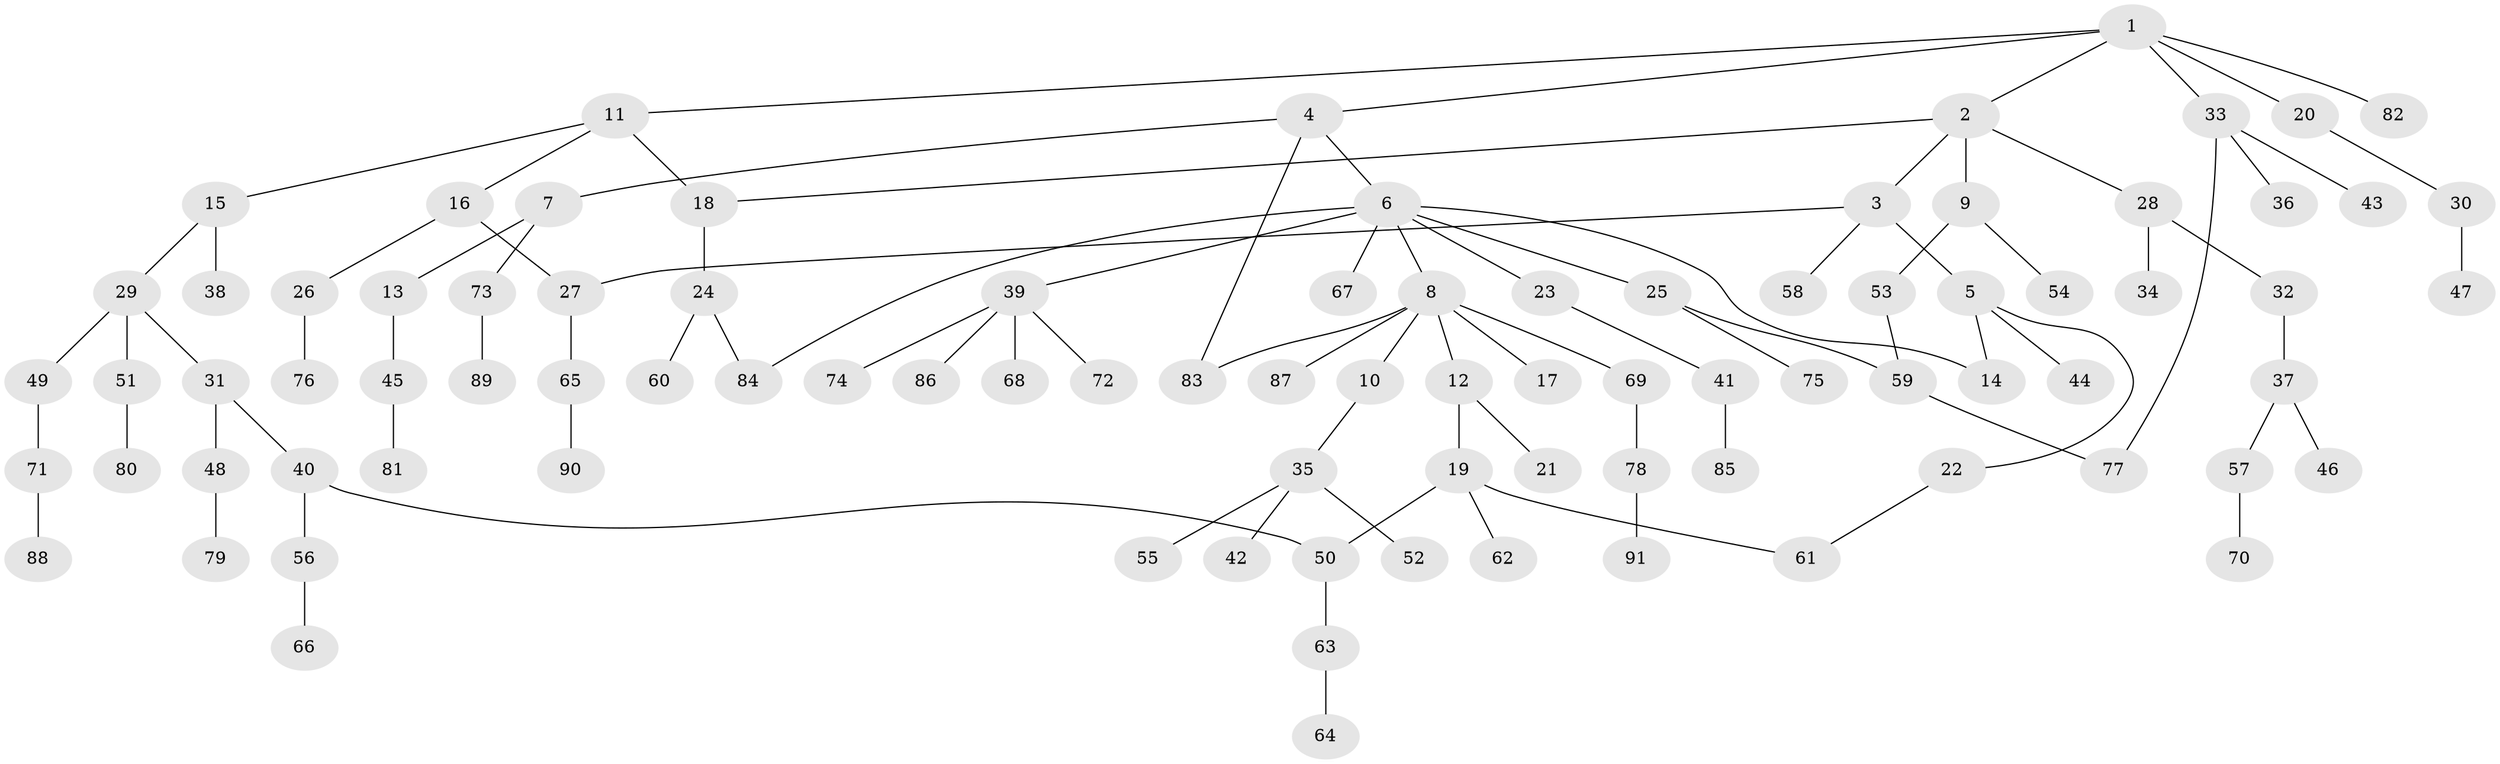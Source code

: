 // coarse degree distribution, {4: 0.05405405405405406, 2: 0.2702702702702703, 3: 0.24324324324324326, 1: 0.32432432432432434, 6: 0.02702702702702703, 7: 0.02702702702702703, 5: 0.05405405405405406}
// Generated by graph-tools (version 1.1) at 2025/36/03/04/25 23:36:09]
// undirected, 91 vertices, 99 edges
graph export_dot {
  node [color=gray90,style=filled];
  1;
  2;
  3;
  4;
  5;
  6;
  7;
  8;
  9;
  10;
  11;
  12;
  13;
  14;
  15;
  16;
  17;
  18;
  19;
  20;
  21;
  22;
  23;
  24;
  25;
  26;
  27;
  28;
  29;
  30;
  31;
  32;
  33;
  34;
  35;
  36;
  37;
  38;
  39;
  40;
  41;
  42;
  43;
  44;
  45;
  46;
  47;
  48;
  49;
  50;
  51;
  52;
  53;
  54;
  55;
  56;
  57;
  58;
  59;
  60;
  61;
  62;
  63;
  64;
  65;
  66;
  67;
  68;
  69;
  70;
  71;
  72;
  73;
  74;
  75;
  76;
  77;
  78;
  79;
  80;
  81;
  82;
  83;
  84;
  85;
  86;
  87;
  88;
  89;
  90;
  91;
  1 -- 2;
  1 -- 4;
  1 -- 11;
  1 -- 20;
  1 -- 33;
  1 -- 82;
  2 -- 3;
  2 -- 9;
  2 -- 28;
  2 -- 18;
  3 -- 5;
  3 -- 58;
  3 -- 27;
  4 -- 6;
  4 -- 7;
  4 -- 83;
  5 -- 14;
  5 -- 22;
  5 -- 44;
  6 -- 8;
  6 -- 23;
  6 -- 25;
  6 -- 39;
  6 -- 67;
  6 -- 84;
  6 -- 14;
  7 -- 13;
  7 -- 73;
  8 -- 10;
  8 -- 12;
  8 -- 17;
  8 -- 69;
  8 -- 83;
  8 -- 87;
  9 -- 53;
  9 -- 54;
  10 -- 35;
  11 -- 15;
  11 -- 16;
  11 -- 18;
  12 -- 19;
  12 -- 21;
  13 -- 45;
  15 -- 29;
  15 -- 38;
  16 -- 26;
  16 -- 27;
  18 -- 24;
  19 -- 50;
  19 -- 62;
  19 -- 61;
  20 -- 30;
  22 -- 61;
  23 -- 41;
  24 -- 60;
  24 -- 84;
  25 -- 75;
  25 -- 59;
  26 -- 76;
  27 -- 65;
  28 -- 32;
  28 -- 34;
  29 -- 31;
  29 -- 49;
  29 -- 51;
  30 -- 47;
  31 -- 40;
  31 -- 48;
  32 -- 37;
  33 -- 36;
  33 -- 43;
  33 -- 77;
  35 -- 42;
  35 -- 52;
  35 -- 55;
  37 -- 46;
  37 -- 57;
  39 -- 68;
  39 -- 72;
  39 -- 74;
  39 -- 86;
  40 -- 56;
  40 -- 50;
  41 -- 85;
  45 -- 81;
  48 -- 79;
  49 -- 71;
  50 -- 63;
  51 -- 80;
  53 -- 59;
  56 -- 66;
  57 -- 70;
  59 -- 77;
  63 -- 64;
  65 -- 90;
  69 -- 78;
  71 -- 88;
  73 -- 89;
  78 -- 91;
}
